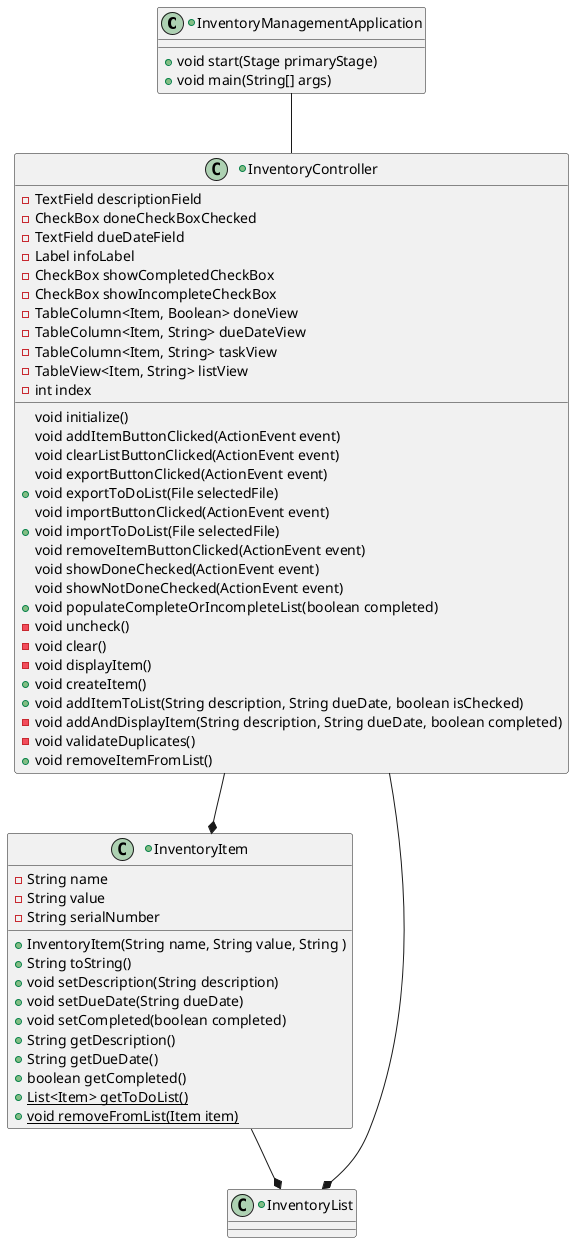 @startuml
'https://plantuml.com/class-diagram

+class InventoryManagementApplication{
+void start(Stage primaryStage)
+void main(String[] args)
}

+class InventoryItem{
-String name
-String value
-String serialNumber
+InventoryItem(String name, String value, String )
+String toString()
+void setDescription(String description)
+void setDueDate(String dueDate)
+void setCompleted(boolean completed)
+String getDescription()
+String getDueDate()
+boolean getCompleted()
+{static} List<Item> getToDoList()
+{static} void removeFromList(Item item)
}

+class InventoryController{
-TextField descriptionField
-CheckBox doneCheckBoxChecked
-TextField dueDateField
-Label infoLabel
-CheckBox showCompletedCheckBox
-CheckBox showIncompleteCheckBox
-TableColumn<Item, Boolean> doneView
-TableColumn<Item, String> dueDateView
-TableColumn<Item, String> taskView
-TableView<Item, String> listView
-int index
void initialize()
void addItemButtonClicked(ActionEvent event)
void clearListButtonClicked(ActionEvent event)
void exportButtonClicked(ActionEvent event)
+void exportToDoList(File selectedFile)
void importButtonClicked(ActionEvent event)
+void importToDoList(File selectedFile)
void removeItemButtonClicked(ActionEvent event)
void showDoneChecked(ActionEvent event)
void showNotDoneChecked(ActionEvent event)
+void populateCompleteOrIncompleteList(boolean completed)
-void uncheck()
-void clear()
-void displayItem()
+void createItem()
+void addItemToList(String description, String dueDate, boolean isChecked)
-void addAndDisplayItem(String description, String dueDate, boolean completed)
-void validateDuplicates()
+void removeItemFromList()
}

+class InventoryList{

}


InventoryManagementApplication -- InventoryController
InventoryController --* InventoryItem
InventoryController --* InventoryList
InventoryItem --* InventoryList


@enduml